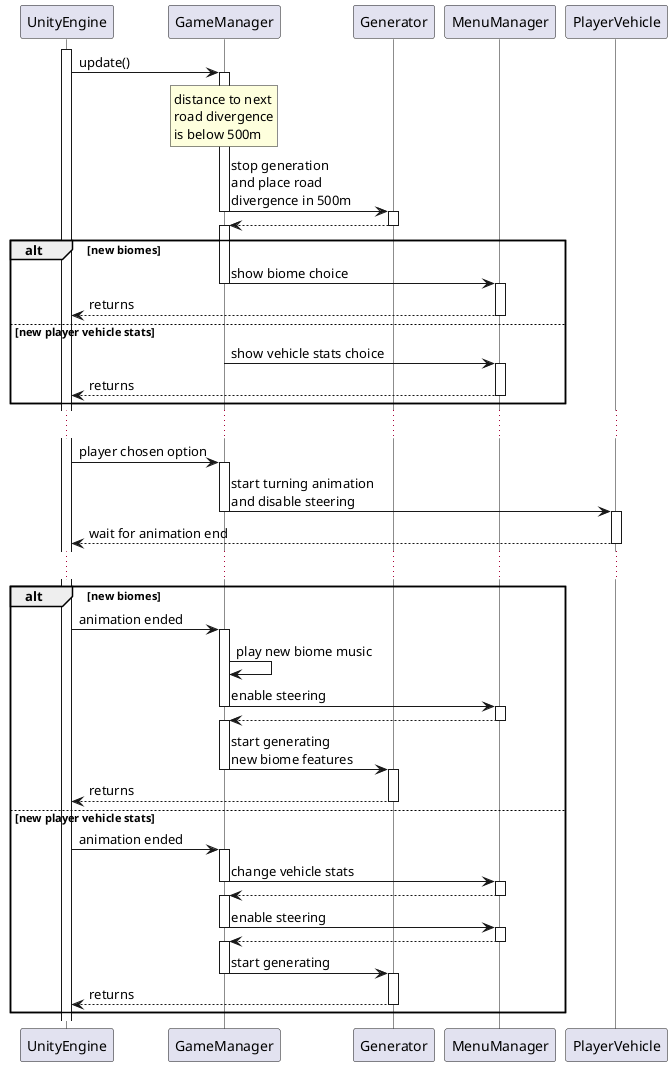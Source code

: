 @startuml
'https://plantuml.com/sequence-diagram

'autonumber
skinparam lifelineStrategy solid
participant UnityEngine
activate UnityEngine
UnityEngine -> GameManager ++: update()
rnote over GameManager: distance to next\nroad divergence\nis below 500m
GameManager -> Generator --++: stop generation\nand place road\ndivergence in 500m
GameManager <-- Generator --++:


alt new biomes
    GameManager -> MenuManager --++: show biome choice
    UnityEngine <-- MenuManager --: returns
else new player vehicle stats
    GameManager -> MenuManager --++: show vehicle stats choice
    UnityEngine <-- MenuManager --: returns
end

...
UnityEngine -> GameManager ++: player chosen option
GameManager -> PlayerVehicle --++: start turning animation\nand disable steering
UnityEngine <-- PlayerVehicle --: wait for animation end
...

alt new biomes
UnityEngine -> GameManager ++: animation ended
    GameManager -> GameManager: play new biome music
    GameManager -> MenuManager --++: enable steering
    GameManager <-- MenuManager --++:
    GameManager -> Generator --++: start generating\nnew biome features
    UnityEngine <-- Generator --: returns

else new player vehicle stats
    UnityEngine -> GameManager ++: animation ended
    GameManager -> MenuManager --++: change vehicle stats
    GameManager <-- MenuManager --++:
    GameManager -> MenuManager --++: enable steering
    GameManager <-- MenuManager --++:
    GameManager -> Generator --++: start generating
    UnityEngine <-- Generator --: returns
    'UnityEngine <-- MenuManager --: returns
end




@enduml

